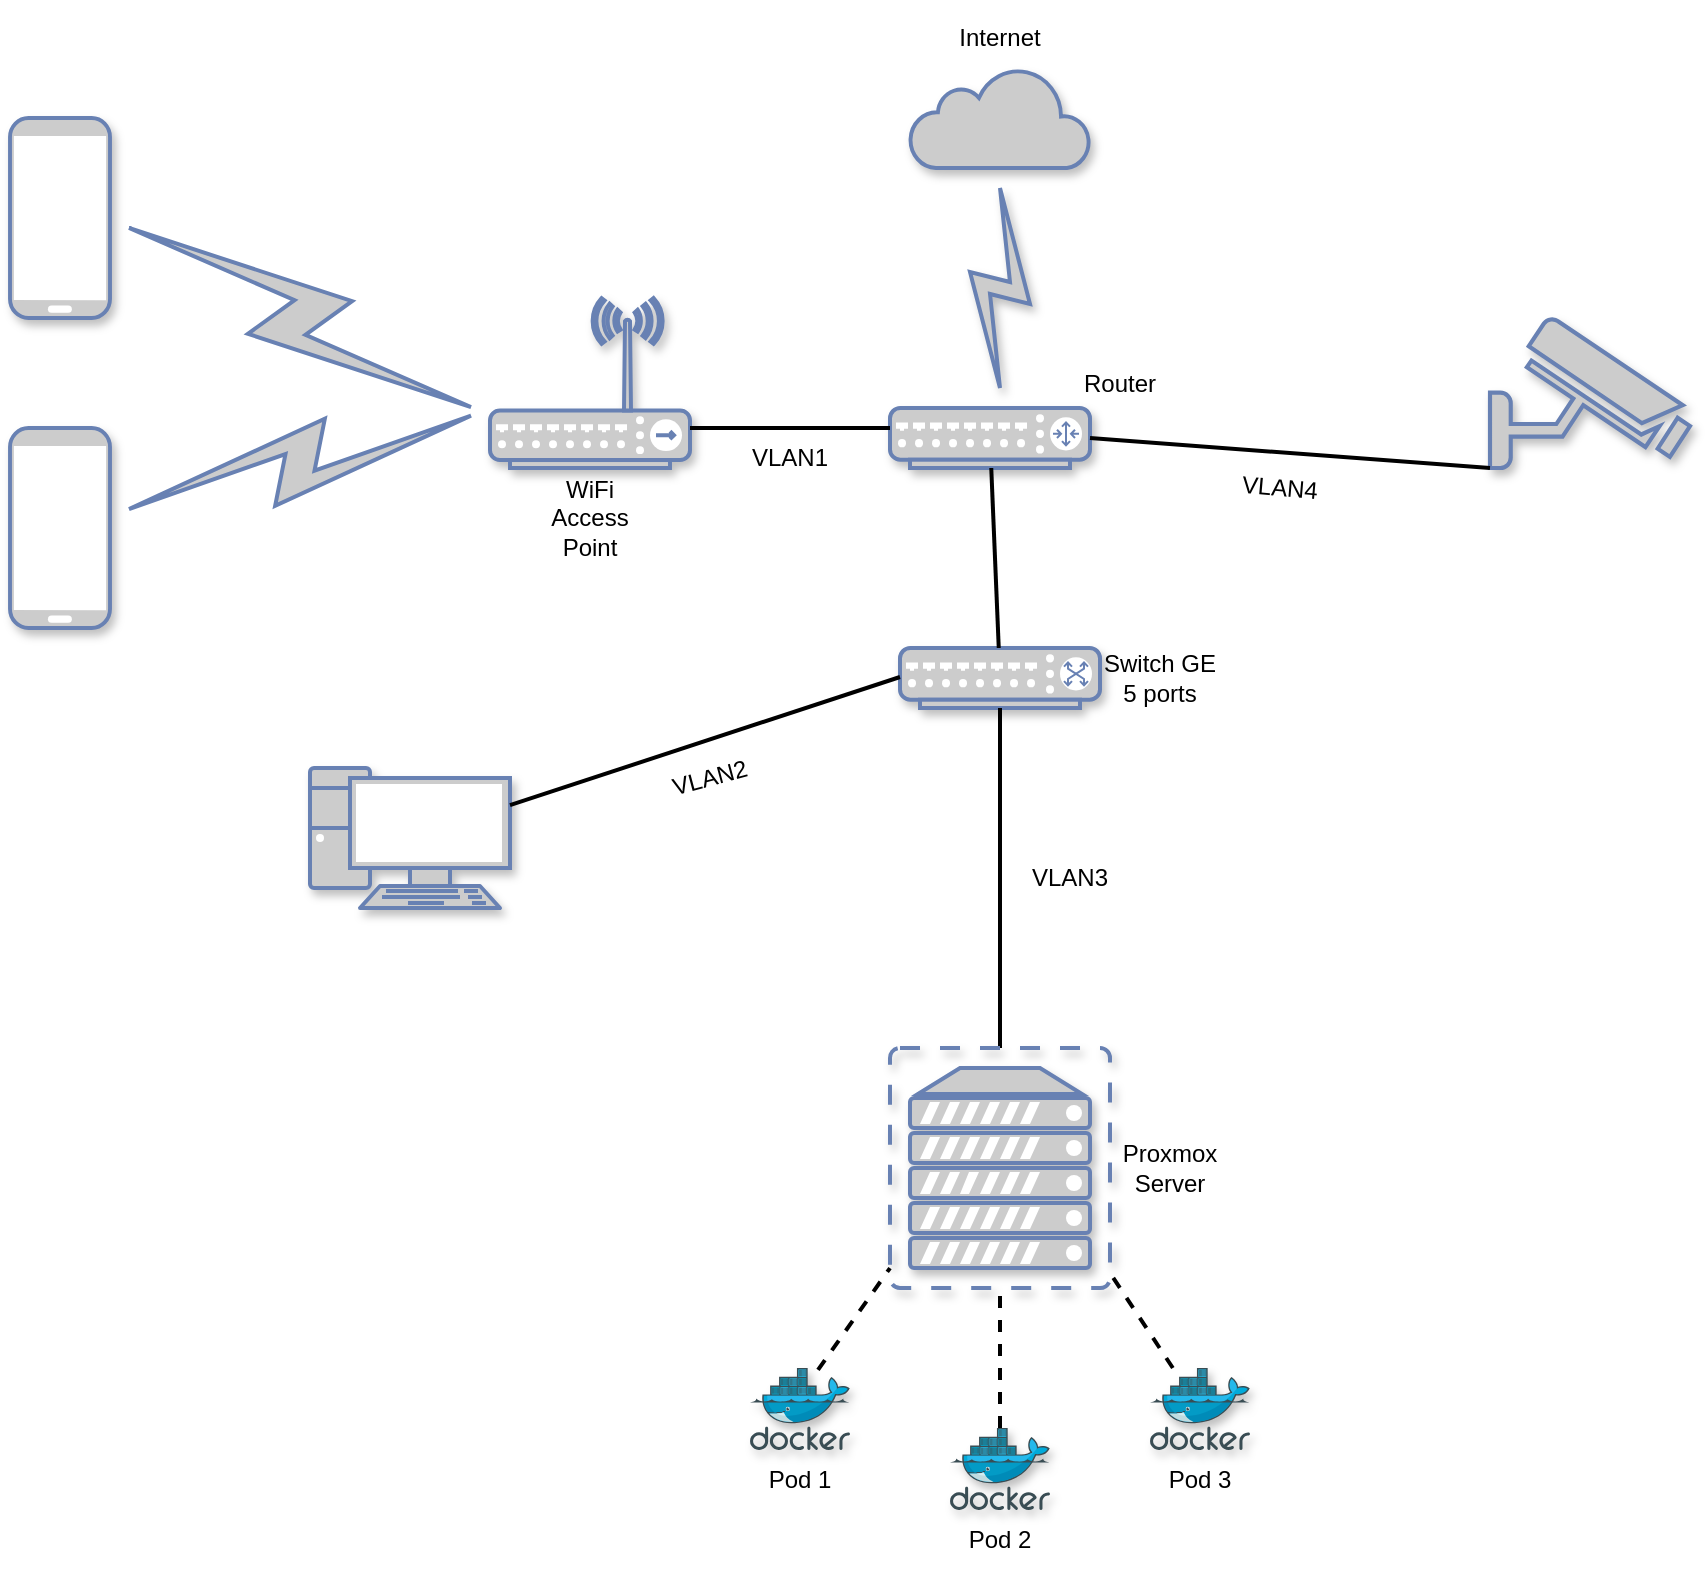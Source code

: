 <mxfile version="16.6.1" type="github">
  <diagram name="Page-1" id="822b0af5-4adb-64df-f703-e8dfc1f81529">
    <mxGraphModel dx="1422" dy="794" grid="1" gridSize="10" guides="1" tooltips="1" connect="1" arrows="1" fold="1" page="1" pageScale="1" pageWidth="1100" pageHeight="850" background="none" math="0" shadow="0">
      <root>
        <mxCell id="0" />
        <mxCell id="1" parent="0" />
        <mxCell id="Jtc_E76_hGR1CpZQ2M6x-4" value="" style="fontColor=#0066CC;verticalAlign=top;verticalLabelPosition=bottom;labelPosition=center;align=center;html=1;outlineConnect=0;fillColor=#CCCCCC;strokeColor=#6881B3;gradientColor=none;gradientDirection=north;strokeWidth=2;shape=mxgraph.networks.router;shadow=1;" vertex="1" parent="1">
          <mxGeometry x="480" y="240" width="100" height="30" as="geometry" />
        </mxCell>
        <mxCell id="Jtc_E76_hGR1CpZQ2M6x-5" value="" style="fontColor=#0066CC;verticalAlign=top;verticalLabelPosition=bottom;labelPosition=center;align=center;html=1;outlineConnect=0;fillColor=#CCCCCC;strokeColor=#6881B3;gradientColor=none;gradientDirection=north;strokeWidth=2;shape=mxgraph.networks.comm_link;shadow=1;" vertex="1" parent="1">
          <mxGeometry x="520" y="130" width="30" height="100" as="geometry" />
        </mxCell>
        <mxCell id="Jtc_E76_hGR1CpZQ2M6x-6" value="" style="html=1;outlineConnect=0;fillColor=#CCCCCC;strokeColor=#6881B3;gradientColor=none;gradientDirection=north;strokeWidth=2;shape=mxgraph.networks.cloud;fontColor=#ffffff;shadow=1;" vertex="1" parent="1">
          <mxGeometry x="490" y="70" width="90" height="50" as="geometry" />
        </mxCell>
        <mxCell id="Jtc_E76_hGR1CpZQ2M6x-7" value="" style="fontColor=#0066CC;verticalAlign=top;verticalLabelPosition=bottom;labelPosition=center;align=center;html=1;outlineConnect=0;fillColor=#CCCCCC;strokeColor=#6881B3;gradientColor=none;gradientDirection=north;strokeWidth=2;shape=mxgraph.networks.pc;shadow=1;" vertex="1" parent="1">
          <mxGeometry x="190" y="420" width="100" height="70" as="geometry" />
        </mxCell>
        <mxCell id="Jtc_E76_hGR1CpZQ2M6x-15" value="" style="fontColor=#0066CC;verticalAlign=top;verticalLabelPosition=bottom;labelPosition=center;align=center;html=1;outlineConnect=0;fillColor=#CCCCCC;strokeColor=#6881B3;gradientColor=none;gradientDirection=north;strokeWidth=2;shape=mxgraph.networks.wireless_hub;shadow=1;" vertex="1" parent="1">
          <mxGeometry x="280" y="185" width="100" height="85" as="geometry" />
        </mxCell>
        <mxCell id="Jtc_E76_hGR1CpZQ2M6x-19" value="" style="fontColor=#0066CC;verticalAlign=top;verticalLabelPosition=bottom;labelPosition=center;align=center;html=1;outlineConnect=0;fillColor=#CCCCCC;strokeColor=#6881B3;gradientColor=none;gradientDirection=north;strokeWidth=2;shape=mxgraph.networks.switch;shadow=1;" vertex="1" parent="1">
          <mxGeometry x="485" y="360" width="100" height="30" as="geometry" />
        </mxCell>
        <mxCell id="Jtc_E76_hGR1CpZQ2M6x-31" value="Router" style="text;html=1;strokeColor=none;fillColor=none;align=center;verticalAlign=middle;whiteSpace=wrap;rounded=0;shadow=1;" vertex="1" parent="1">
          <mxGeometry x="565" y="212.5" width="60" height="30" as="geometry" />
        </mxCell>
        <mxCell id="Jtc_E76_hGR1CpZQ2M6x-32" value="WiFi Access Point" style="text;html=1;strokeColor=none;fillColor=none;align=center;verticalAlign=middle;whiteSpace=wrap;rounded=0;shadow=1;" vertex="1" parent="1">
          <mxGeometry x="300" y="280" width="60" height="30" as="geometry" />
        </mxCell>
        <mxCell id="Jtc_E76_hGR1CpZQ2M6x-33" value="Switch GE 5 ports" style="text;html=1;strokeColor=none;fillColor=none;align=center;verticalAlign=middle;whiteSpace=wrap;rounded=0;shadow=1;" vertex="1" parent="1">
          <mxGeometry x="585" y="360" width="60" height="30" as="geometry" />
        </mxCell>
        <mxCell id="Jtc_E76_hGR1CpZQ2M6x-34" value="" style="html=1;outlineConnect=0;fillColor=#CCCCCC;strokeColor=#6881B3;gradientColor=none;gradientDirection=north;strokeWidth=2;shape=mxgraph.networks.comm_link_edge;html=1;rounded=0;comic=0;entryX=0;entryY=0.7;entryDx=0;entryDy=0;entryPerimeter=0;exitX=1;exitY=0.5;exitDx=0;exitDy=0;exitPerimeter=0;" edge="1" parent="1" source="Jtc_E76_hGR1CpZQ2M6x-49" target="Jtc_E76_hGR1CpZQ2M6x-15">
          <mxGeometry width="100" height="100" relative="1" as="geometry">
            <mxPoint x="110" y="160" as="sourcePoint" />
            <mxPoint x="250" y="185" as="targetPoint" />
          </mxGeometry>
        </mxCell>
        <mxCell id="Jtc_E76_hGR1CpZQ2M6x-35" value="" style="html=1;outlineConnect=0;fillColor=#CCCCCC;strokeColor=#6881B3;gradientColor=none;gradientDirection=north;strokeWidth=2;shape=mxgraph.networks.comm_link_edge;html=1;rounded=0;comic=0;" edge="1" parent="1" source="Jtc_E76_hGR1CpZQ2M6x-50" target="Jtc_E76_hGR1CpZQ2M6x-15">
          <mxGeometry width="100" height="100" relative="1" as="geometry">
            <mxPoint x="90" y="280" as="sourcePoint" />
            <mxPoint x="260" y="364.5" as="targetPoint" />
          </mxGeometry>
        </mxCell>
        <mxCell id="Jtc_E76_hGR1CpZQ2M6x-36" value="" style="endArrow=none;html=1;strokeWidth=2;rounded=0;comic=0;" edge="1" parent="1">
          <mxGeometry width="100" relative="1" as="geometry">
            <mxPoint x="380" y="250" as="sourcePoint" />
            <mxPoint x="480" y="250" as="targetPoint" />
          </mxGeometry>
        </mxCell>
        <mxCell id="Jtc_E76_hGR1CpZQ2M6x-37" value="" style="endArrow=none;html=1;strokeWidth=2;rounded=0;comic=0;" edge="1" parent="1" source="Jtc_E76_hGR1CpZQ2M6x-19" target="Jtc_E76_hGR1CpZQ2M6x-4">
          <mxGeometry width="100" relative="1" as="geometry">
            <mxPoint x="480" y="320" as="sourcePoint" />
            <mxPoint x="580" y="320" as="targetPoint" />
          </mxGeometry>
        </mxCell>
        <mxCell id="Jtc_E76_hGR1CpZQ2M6x-38" value="" style="endArrow=none;html=1;strokeWidth=2;rounded=0;comic=0;" edge="1" parent="1" source="Jtc_E76_hGR1CpZQ2M6x-7">
          <mxGeometry width="100" relative="1" as="geometry">
            <mxPoint x="385" y="374.5" as="sourcePoint" />
            <mxPoint x="485" y="374.5" as="targetPoint" />
          </mxGeometry>
        </mxCell>
        <mxCell id="Jtc_E76_hGR1CpZQ2M6x-39" value="" style="endArrow=none;html=1;strokeWidth=2;rounded=0;comic=0;entryX=0.5;entryY=1;entryDx=0;entryDy=0;entryPerimeter=0;" edge="1" parent="1" source="Jtc_E76_hGR1CpZQ2M6x-42" target="Jtc_E76_hGR1CpZQ2M6x-19">
          <mxGeometry width="100" relative="1" as="geometry">
            <mxPoint x="939.98" y="460" as="sourcePoint" />
            <mxPoint x="510" y="430" as="targetPoint" />
          </mxGeometry>
        </mxCell>
        <mxCell id="Jtc_E76_hGR1CpZQ2M6x-42" value="" style="fontColor=#0066CC;verticalAlign=top;verticalLabelPosition=bottom;labelPosition=center;align=center;html=1;outlineConnect=0;fillColor=#CCCCCC;strokeColor=#6881B3;gradientColor=none;gradientDirection=north;strokeWidth=2;shape=mxgraph.networks.virtual_server;shadow=1;fontSize=7;" vertex="1" parent="1">
          <mxGeometry x="480" y="560" width="110" height="120" as="geometry" />
        </mxCell>
        <mxCell id="Jtc_E76_hGR1CpZQ2M6x-48" value="" style="fontColor=#0066CC;verticalAlign=top;verticalLabelPosition=bottom;labelPosition=center;align=center;html=1;outlineConnect=0;fillColor=#CCCCCC;strokeColor=#6881B3;gradientColor=none;gradientDirection=north;strokeWidth=2;shape=mxgraph.networks.security_camera;shadow=1;fontSize=7;" vertex="1" parent="1">
          <mxGeometry x="780" y="195" width="100" height="75" as="geometry" />
        </mxCell>
        <mxCell id="Jtc_E76_hGR1CpZQ2M6x-49" value="" style="fontColor=#0066CC;verticalAlign=top;verticalLabelPosition=bottom;labelPosition=center;align=center;html=1;outlineConnect=0;fillColor=#CCCCCC;strokeColor=#6881B3;gradientColor=none;gradientDirection=north;strokeWidth=2;shape=mxgraph.networks.mobile;shadow=1;fontSize=7;" vertex="1" parent="1">
          <mxGeometry x="40" y="95" width="50" height="100" as="geometry" />
        </mxCell>
        <mxCell id="Jtc_E76_hGR1CpZQ2M6x-50" value="" style="fontColor=#0066CC;verticalAlign=top;verticalLabelPosition=bottom;labelPosition=center;align=center;html=1;outlineConnect=0;fillColor=#CCCCCC;strokeColor=#6881B3;gradientColor=none;gradientDirection=north;strokeWidth=2;shape=mxgraph.networks.mobile;shadow=1;fontSize=7;" vertex="1" parent="1">
          <mxGeometry x="40" y="250" width="50" height="100" as="geometry" />
        </mxCell>
        <mxCell id="Jtc_E76_hGR1CpZQ2M6x-51" value="Proxmox Server" style="text;html=1;strokeColor=none;fillColor=none;align=center;verticalAlign=middle;whiteSpace=wrap;rounded=0;shadow=1;fontSize=12;strokeWidth=12;" vertex="1" parent="1">
          <mxGeometry x="590" y="605" width="60" height="30" as="geometry" />
        </mxCell>
        <mxCell id="Jtc_E76_hGR1CpZQ2M6x-53" value="VLAN1&lt;span style=&quot;color: rgba(0 , 0 , 0 , 0) ; font-family: monospace ; font-size: 0px&quot;&gt;%3CmxGraphModel%3E%3Croot%3E%3CmxCell%20id%3D%220%22%2F%3E%3CmxCell%20id%3D%221%22%20parent%3D%220%22%2F%3E%3CmxCell%20id%3D%222%22%20value%3D%22%22%20style%3D%22fontColor%3D%230066CC%3BverticalAlign%3Dtop%3BverticalLabelPosition%3Dbottom%3BlabelPosition%3Dcenter%3Balign%3Dcenter%3Bhtml%3D1%3BoutlineConnect%3D0%3BfillColor%3D%23CCCCCC%3BstrokeColor%3D%236881B3%3BgradientColor%3Dnone%3BgradientDirection%3Dnorth%3BstrokeWidth%3D2%3Bshape%3Dmxgraph.networks.mobile%3Bshadow%3D1%3BfontSize%3D7%3B%22%20vertex%3D%221%22%20parent%3D%221%22%3E%3CmxGeometry%20x%3D%2270%22%20y%3D%22110%22%20width%3D%2250%22%20height%3D%22100%22%20as%3D%22geometry%22%2F%3E%3C%2FmxCell%3E%3C%2Froot%3E%3C%2FmxGraphModel%3E&lt;/span&gt;" style="text;html=1;strokeColor=none;fillColor=none;align=center;verticalAlign=middle;whiteSpace=wrap;rounded=0;shadow=1;fontSize=12;" vertex="1" parent="1">
          <mxGeometry x="400" y="250" width="60" height="30" as="geometry" />
        </mxCell>
        <mxCell id="Jtc_E76_hGR1CpZQ2M6x-54" value="VLAN2&lt;span style=&quot;color: rgba(0 , 0 , 0 , 0) ; font-family: monospace ; font-size: 0px&quot;&gt;%3CmxGraphModel%3E%3Croot%3E%3CmxCell%20id%3D%220%22%2F%3E%3CmxCell%20id%3D%221%22%20parent%3D%220%22%2F%3E%3CmxCell%20id%3D%222%22%20value%3D%22%22%20style%3D%22fontColor%3D%230066CC%3BverticalAlign%3Dtop%3BverticalLabelPosition%3Dbottom%3BlabelPosition%3Dcenter%3Balign%3Dcenter%3Bhtml%3D1%3BoutlineConnect%3D0%3BfillColor%3D%23CCCCCC%3BstrokeColor%3D%236881B3%3BgradientColor%3Dnone%3BgradientDirection%3Dnorth%3BstrokeWidth%3D2%3Bshape%3Dmxgraph.networks.mobile%3Bshadow%3D1%3BfontSize%3D7%3B%22%20vertex%3D%221%22%20parent%3D%221%22%3E%3CmxGeometry%20x%3D%2270%22%20y%3D%22110%22%20width%3D%2250%22%20height%3D%22100%22%20as%3D%22geometry%22%2F%3E%3C%2FmxCell%3E%3C%2Froot%3E%3C%2FmxGraphModel%3&lt;/span&gt;" style="text;html=1;strokeColor=none;fillColor=none;align=center;verticalAlign=middle;whiteSpace=wrap;rounded=0;shadow=1;fontSize=12;rotation=-15;" vertex="1" parent="1">
          <mxGeometry x="360" y="410" width="60" height="30" as="geometry" />
        </mxCell>
        <mxCell id="Jtc_E76_hGR1CpZQ2M6x-55" value="VLAN3" style="text;html=1;strokeColor=none;fillColor=none;align=center;verticalAlign=middle;whiteSpace=wrap;rounded=0;shadow=1;fontSize=12;rotation=0;" vertex="1" parent="1">
          <mxGeometry x="540" y="460" width="60" height="30" as="geometry" />
        </mxCell>
        <mxCell id="Jtc_E76_hGR1CpZQ2M6x-56" value="" style="endArrow=none;html=1;strokeWidth=2;rounded=0;comic=0;entryX=1;entryY=0.5;entryDx=0;entryDy=0;entryPerimeter=0;exitX=0;exitY=1;exitDx=0;exitDy=0;exitPerimeter=0;" edge="1" parent="1" source="Jtc_E76_hGR1CpZQ2M6x-48" target="Jtc_E76_hGR1CpZQ2M6x-4">
          <mxGeometry width="100" relative="1" as="geometry">
            <mxPoint x="693.755" y="340" as="sourcePoint" />
            <mxPoint x="690.005" y="250" as="targetPoint" />
          </mxGeometry>
        </mxCell>
        <mxCell id="Jtc_E76_hGR1CpZQ2M6x-57" value="VLAN4" style="text;html=1;strokeColor=none;fillColor=none;align=center;verticalAlign=middle;whiteSpace=wrap;rounded=0;shadow=1;fontSize=12;rotation=5;" vertex="1" parent="1">
          <mxGeometry x="645" y="265" width="60" height="30" as="geometry" />
        </mxCell>
        <mxCell id="Jtc_E76_hGR1CpZQ2M6x-58" value="Internet" style="text;html=1;strokeColor=none;fillColor=none;align=center;verticalAlign=middle;whiteSpace=wrap;rounded=0;shadow=1;fontSize=12;" vertex="1" parent="1">
          <mxGeometry x="505" y="40" width="60" height="30" as="geometry" />
        </mxCell>
        <mxCell id="Jtc_E76_hGR1CpZQ2M6x-59" value="" style="sketch=0;aspect=fixed;html=1;points=[];align=center;image;fontSize=12;image=img/lib/mscae/Docker.svg;shadow=1;strokeWidth=12;" vertex="1" parent="1">
          <mxGeometry x="410" y="720" width="50" height="41" as="geometry" />
        </mxCell>
        <mxCell id="Jtc_E76_hGR1CpZQ2M6x-60" value="" style="endArrow=none;dashed=1;html=1;rounded=0;comic=0;fontSize=12;strokeWidth=2;exitX=0.68;exitY=0.024;exitDx=0;exitDy=0;exitPerimeter=0;entryX=0;entryY=0.917;entryDx=0;entryDy=0;entryPerimeter=0;" edge="1" parent="1" source="Jtc_E76_hGR1CpZQ2M6x-59" target="Jtc_E76_hGR1CpZQ2M6x-42">
          <mxGeometry width="50" height="50" relative="1" as="geometry">
            <mxPoint x="440" y="720" as="sourcePoint" />
            <mxPoint x="490" y="670" as="targetPoint" />
          </mxGeometry>
        </mxCell>
        <mxCell id="Jtc_E76_hGR1CpZQ2M6x-61" value="" style="sketch=0;aspect=fixed;html=1;points=[];align=center;image;fontSize=12;image=img/lib/mscae/Docker.svg;shadow=1;strokeWidth=12;" vertex="1" parent="1">
          <mxGeometry x="510" y="750" width="50" height="41" as="geometry" />
        </mxCell>
        <mxCell id="Jtc_E76_hGR1CpZQ2M6x-62" value="" style="sketch=0;aspect=fixed;html=1;points=[];align=center;image;fontSize=12;image=img/lib/mscae/Docker.svg;shadow=1;strokeWidth=12;" vertex="1" parent="1">
          <mxGeometry x="610" y="720" width="50" height="41" as="geometry" />
        </mxCell>
        <mxCell id="Jtc_E76_hGR1CpZQ2M6x-63" value="" style="endArrow=none;dashed=1;html=1;rounded=0;comic=0;fontSize=12;strokeWidth=2;entryX=0.5;entryY=1;entryDx=0;entryDy=0;entryPerimeter=0;" edge="1" parent="1" source="Jtc_E76_hGR1CpZQ2M6x-61" target="Jtc_E76_hGR1CpZQ2M6x-42">
          <mxGeometry width="50" height="50" relative="1" as="geometry">
            <mxPoint x="454" y="730.984" as="sourcePoint" />
            <mxPoint x="500" y="680" as="targetPoint" />
            <Array as="points" />
          </mxGeometry>
        </mxCell>
        <mxCell id="Jtc_E76_hGR1CpZQ2M6x-64" value="" style="endArrow=none;dashed=1;html=1;rounded=0;comic=0;fontSize=12;strokeWidth=2;entryX=0.991;entryY=0.925;entryDx=0;entryDy=0;entryPerimeter=0;" edge="1" parent="1" source="Jtc_E76_hGR1CpZQ2M6x-62" target="Jtc_E76_hGR1CpZQ2M6x-42">
          <mxGeometry width="50" height="50" relative="1" as="geometry">
            <mxPoint x="590" y="740" as="sourcePoint" />
            <mxPoint x="590" y="670" as="targetPoint" />
            <Array as="points" />
          </mxGeometry>
        </mxCell>
        <mxCell id="Jtc_E76_hGR1CpZQ2M6x-65" value="Pod 1" style="text;html=1;strokeColor=none;fillColor=none;align=center;verticalAlign=middle;whiteSpace=wrap;rounded=0;shadow=1;fontSize=12;" vertex="1" parent="1">
          <mxGeometry x="405" y="761" width="60" height="30" as="geometry" />
        </mxCell>
        <mxCell id="Jtc_E76_hGR1CpZQ2M6x-66" value="Pod 2" style="text;html=1;strokeColor=none;fillColor=none;align=center;verticalAlign=middle;whiteSpace=wrap;rounded=0;shadow=1;fontSize=12;" vertex="1" parent="1">
          <mxGeometry x="505" y="791" width="60" height="30" as="geometry" />
        </mxCell>
        <mxCell id="Jtc_E76_hGR1CpZQ2M6x-67" value="Pod 3" style="text;html=1;strokeColor=none;fillColor=none;align=center;verticalAlign=middle;whiteSpace=wrap;rounded=0;shadow=1;fontSize=12;" vertex="1" parent="1">
          <mxGeometry x="605" y="761" width="60" height="30" as="geometry" />
        </mxCell>
      </root>
    </mxGraphModel>
  </diagram>
</mxfile>

